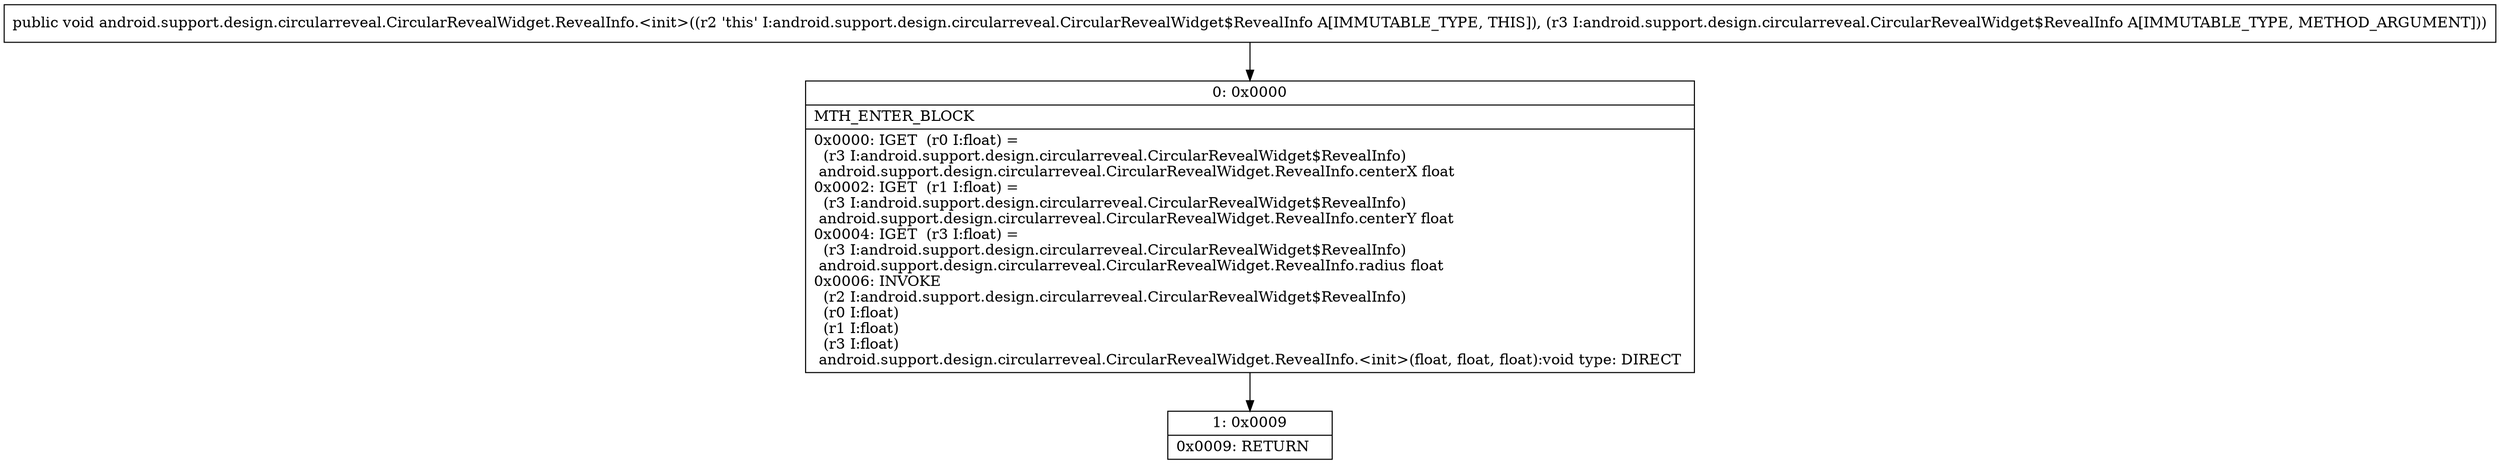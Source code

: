 digraph "CFG forandroid.support.design.circularreveal.CircularRevealWidget.RevealInfo.\<init\>(Landroid\/support\/design\/circularreveal\/CircularRevealWidget$RevealInfo;)V" {
Node_0 [shape=record,label="{0\:\ 0x0000|MTH_ENTER_BLOCK\l|0x0000: IGET  (r0 I:float) = \l  (r3 I:android.support.design.circularreveal.CircularRevealWidget$RevealInfo)\l android.support.design.circularreveal.CircularRevealWidget.RevealInfo.centerX float \l0x0002: IGET  (r1 I:float) = \l  (r3 I:android.support.design.circularreveal.CircularRevealWidget$RevealInfo)\l android.support.design.circularreveal.CircularRevealWidget.RevealInfo.centerY float \l0x0004: IGET  (r3 I:float) = \l  (r3 I:android.support.design.circularreveal.CircularRevealWidget$RevealInfo)\l android.support.design.circularreveal.CircularRevealWidget.RevealInfo.radius float \l0x0006: INVOKE  \l  (r2 I:android.support.design.circularreveal.CircularRevealWidget$RevealInfo)\l  (r0 I:float)\l  (r1 I:float)\l  (r3 I:float)\l android.support.design.circularreveal.CircularRevealWidget.RevealInfo.\<init\>(float, float, float):void type: DIRECT \l}"];
Node_1 [shape=record,label="{1\:\ 0x0009|0x0009: RETURN   \l}"];
MethodNode[shape=record,label="{public void android.support.design.circularreveal.CircularRevealWidget.RevealInfo.\<init\>((r2 'this' I:android.support.design.circularreveal.CircularRevealWidget$RevealInfo A[IMMUTABLE_TYPE, THIS]), (r3 I:android.support.design.circularreveal.CircularRevealWidget$RevealInfo A[IMMUTABLE_TYPE, METHOD_ARGUMENT])) }"];
MethodNode -> Node_0;
Node_0 -> Node_1;
}

